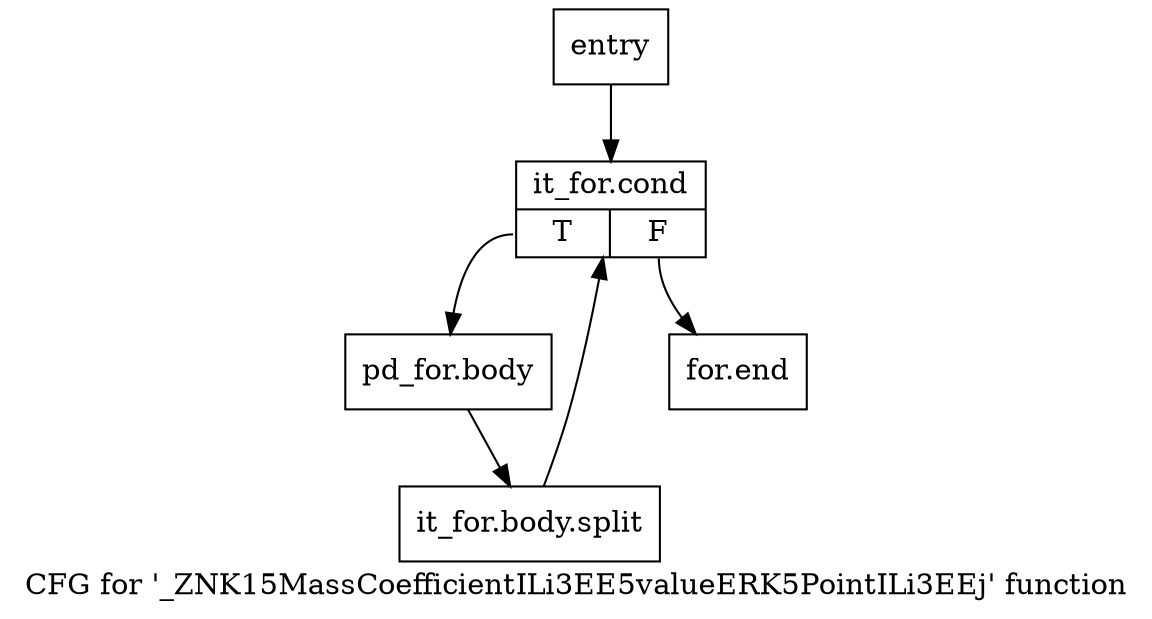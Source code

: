 digraph "CFG for '_ZNK15MassCoefficientILi3EE5valueERK5PointILi3EEj' function" {
	label="CFG for '_ZNK15MassCoefficientILi3EE5valueERK5PointILi3EEj' function";

	Node0x74ff480 [shape=record,label="{entry}"];
	Node0x74ff480 -> Node0x74ff4d0;
	Node0x74ff4d0 [shape=record,label="{it_for.cond|{<s0>T|<s1>F}}"];
	Node0x74ff4d0:s0 -> Node0x74ff520;
	Node0x74ff4d0:s1 -> Node0x74ff570;
	Node0x74ff520 [shape=record,label="{pd_for.body}"];
	Node0x74ff520 -> Node0xb2c8ac0;
	Node0xb2c8ac0 [shape=record,label="{it_for.body.split}"];
	Node0xb2c8ac0 -> Node0x74ff4d0;
	Node0x74ff570 [shape=record,label="{for.end}"];
}
